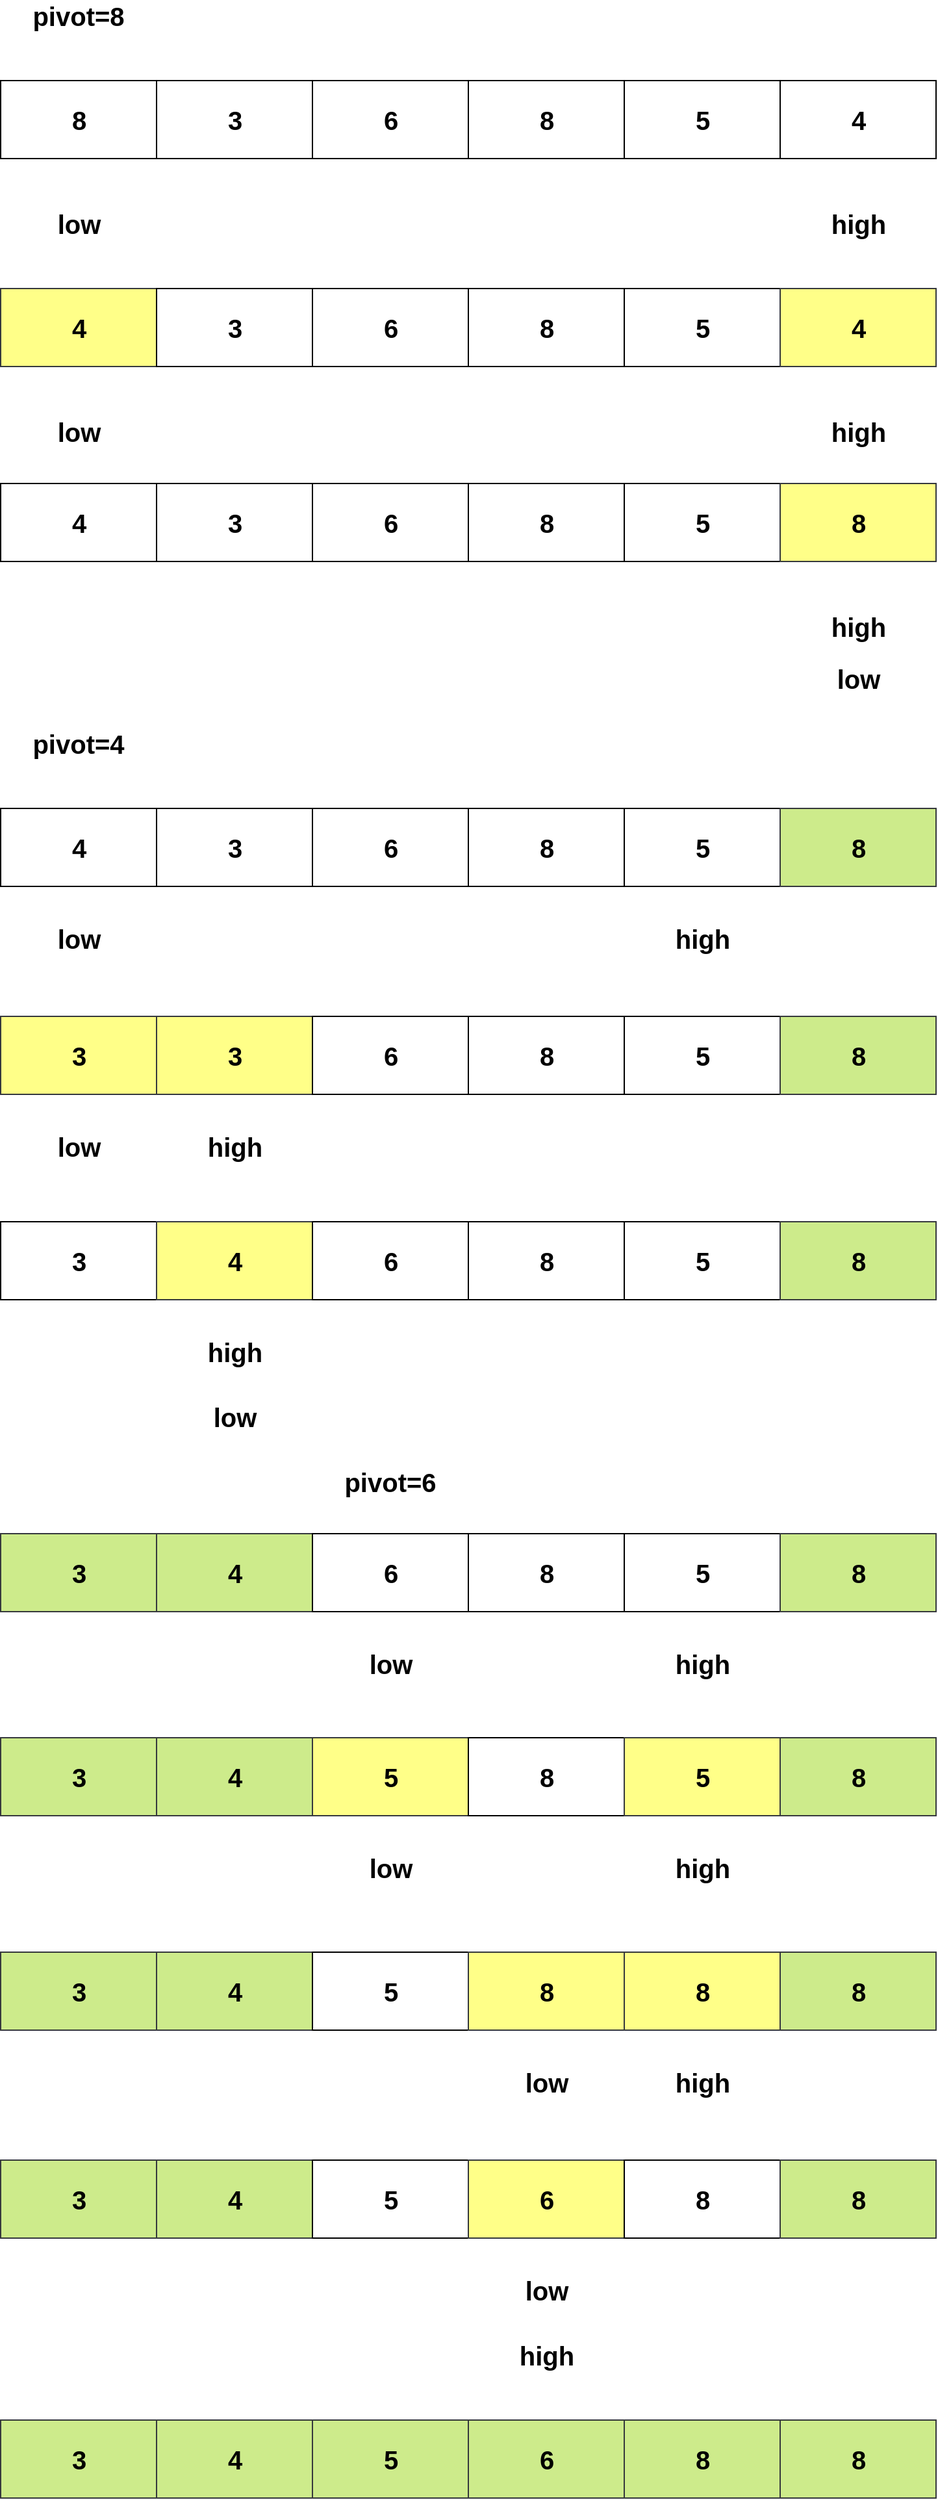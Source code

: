<mxfile version="10.7.3" type="device"><diagram id="3fulMwOjBn9Imf5po2AH" name="第 1 页"><mxGraphModel dx="1245" dy="962" grid="1" gridSize="10" guides="1" tooltips="1" connect="1" arrows="1" fold="1" page="1" pageScale="1" pageWidth="827" pageHeight="1169" math="0" shadow="0"><root><mxCell id="0"/><mxCell id="1" parent="0"/><mxCell id="Jxz5HHXAFQXaq6ewQexg-7" value="pivot=8" style="text;html=1;strokeColor=none;fillColor=none;align=center;verticalAlign=middle;whiteSpace=wrap;rounded=0;fontSize=20;fontStyle=1;container=1;" vertex="1" parent="1"><mxGeometry x="75" y="120" width="77" height="20" as="geometry"/></mxCell><mxCell id="Jxz5HHXAFQXaq6ewQexg-25" value="low" style="text;html=1;strokeColor=none;fillColor=none;align=center;verticalAlign=middle;whiteSpace=wrap;rounded=0;fontSize=20;fontStyle=1" vertex="1" parent="1"><mxGeometry x="693.5" y="630" width="40" height="20" as="geometry"/></mxCell><mxCell id="Jxz5HHXAFQXaq6ewQexg-26" value="high" style="text;html=1;strokeColor=none;fillColor=none;align=center;verticalAlign=middle;whiteSpace=wrap;rounded=0;fontSize=20;fontStyle=1" vertex="1" parent="1"><mxGeometry x="693.5" y="590" width="40" height="20" as="geometry"/></mxCell><mxCell id="Jxz5HHXAFQXaq6ewQexg-35" value="pivot=4" style="text;html=1;strokeColor=none;fillColor=none;align=center;verticalAlign=middle;whiteSpace=wrap;rounded=0;fontSize=20;fontStyle=1" vertex="1" parent="1"><mxGeometry x="75" y="680" width="77" height="20" as="geometry"/></mxCell><mxCell id="Jxz5HHXAFQXaq6ewQexg-50" value="low" style="text;html=1;strokeColor=none;fillColor=none;align=center;verticalAlign=middle;whiteSpace=wrap;rounded=0;fontSize=20;fontStyle=1" vertex="1" parent="1"><mxGeometry x="213.5" y="1198" width="40" height="20" as="geometry"/></mxCell><mxCell id="Jxz5HHXAFQXaq6ewQexg-51" value="high" style="text;html=1;strokeColor=none;fillColor=none;align=center;verticalAlign=middle;whiteSpace=wrap;rounded=0;fontSize=20;fontStyle=1" vertex="1" parent="1"><mxGeometry x="213.5" y="1148" width="40" height="20" as="geometry"/></mxCell><mxCell id="Jxz5HHXAFQXaq6ewQexg-61" value="pivot=6" style="text;html=1;strokeColor=none;fillColor=none;align=center;verticalAlign=middle;whiteSpace=wrap;rounded=0;fontSize=20;fontStyle=1" vertex="1" parent="1"><mxGeometry x="315" y="1248" width="77" height="20" as="geometry"/></mxCell><mxCell id="Jxz5HHXAFQXaq6ewQexg-89" value="low" style="text;html=1;strokeColor=none;fillColor=none;align=center;verticalAlign=middle;whiteSpace=wrap;rounded=0;fontSize=20;fontStyle=1" vertex="1" parent="1"><mxGeometry x="453.5" y="1870" width="40" height="20" as="geometry"/></mxCell><mxCell id="Jxz5HHXAFQXaq6ewQexg-90" value="high" style="text;html=1;strokeColor=none;fillColor=none;align=center;verticalAlign=middle;whiteSpace=wrap;rounded=0;fontSize=20;fontStyle=1" vertex="1" parent="1"><mxGeometry x="453.5" y="1920" width="40" height="20" as="geometry"/></mxCell><mxCell id="Jxz5HHXAFQXaq6ewQexg-97" value="" style="group" vertex="1" connectable="0" parent="1"><mxGeometry x="53.5" y="1980" width="720" height="60" as="geometry"/></mxCell><mxCell id="Jxz5HHXAFQXaq6ewQexg-91" value="3" style="rounded=0;whiteSpace=wrap;html=1;fontSize=20;fontStyle=1;fillColor=#cdeb8b;strokeColor=#36393d;" vertex="1" parent="Jxz5HHXAFQXaq6ewQexg-97"><mxGeometry width="120" height="60" as="geometry"/></mxCell><mxCell id="Jxz5HHXAFQXaq6ewQexg-92" value="4" style="rounded=0;whiteSpace=wrap;html=1;fontSize=20;fontStyle=1;fillColor=#cdeb8b;strokeColor=#36393d;" vertex="1" parent="Jxz5HHXAFQXaq6ewQexg-97"><mxGeometry x="120" width="120" height="60" as="geometry"/></mxCell><mxCell id="Jxz5HHXAFQXaq6ewQexg-93" value="5" style="rounded=0;whiteSpace=wrap;html=1;fontSize=20;fontStyle=1;fillColor=#cdeb8b;strokeColor=#36393d;" vertex="1" parent="Jxz5HHXAFQXaq6ewQexg-97"><mxGeometry x="240" width="120" height="60" as="geometry"/></mxCell><mxCell id="Jxz5HHXAFQXaq6ewQexg-94" value="6" style="rounded=0;whiteSpace=wrap;html=1;fontSize=20;fontStyle=1;fillColor=#cdeb8b;strokeColor=#36393d;" vertex="1" parent="Jxz5HHXAFQXaq6ewQexg-97"><mxGeometry x="360" width="120" height="60" as="geometry"/></mxCell><mxCell id="Jxz5HHXAFQXaq6ewQexg-95" value="8" style="rounded=0;whiteSpace=wrap;html=1;fontSize=20;fontStyle=1;fillColor=#cdeb8b;strokeColor=#36393d;" vertex="1" parent="Jxz5HHXAFQXaq6ewQexg-97"><mxGeometry x="480" width="120" height="60" as="geometry"/></mxCell><mxCell id="Jxz5HHXAFQXaq6ewQexg-96" value="8" style="rounded=0;whiteSpace=wrap;html=1;fontSize=20;fontStyle=1;fillColor=#cdeb8b;strokeColor=#36393d;" vertex="1" parent="Jxz5HHXAFQXaq6ewQexg-97"><mxGeometry x="600" width="120" height="60" as="geometry"/></mxCell><mxCell id="Jxz5HHXAFQXaq6ewQexg-98" value="" style="group" vertex="1" connectable="0" parent="1"><mxGeometry x="53.5" y="1780" width="720" height="60" as="geometry"/></mxCell><mxCell id="Jxz5HHXAFQXaq6ewQexg-83" value="3" style="rounded=0;whiteSpace=wrap;html=1;fontSize=20;fontStyle=1;fillColor=#cdeb8b;strokeColor=#36393d;" vertex="1" parent="Jxz5HHXAFQXaq6ewQexg-98"><mxGeometry width="120" height="60" as="geometry"/></mxCell><mxCell id="Jxz5HHXAFQXaq6ewQexg-84" value="4" style="rounded=0;whiteSpace=wrap;html=1;fontSize=20;fontStyle=1;fillColor=#cdeb8b;strokeColor=#36393d;" vertex="1" parent="Jxz5HHXAFQXaq6ewQexg-98"><mxGeometry x="120" width="120" height="60" as="geometry"/></mxCell><mxCell id="Jxz5HHXAFQXaq6ewQexg-85" value="5" style="rounded=0;whiteSpace=wrap;html=1;fontSize=20;fontStyle=1;" vertex="1" parent="Jxz5HHXAFQXaq6ewQexg-98"><mxGeometry x="240" width="120" height="60" as="geometry"/></mxCell><mxCell id="Jxz5HHXAFQXaq6ewQexg-86" value="6" style="rounded=0;whiteSpace=wrap;html=1;fontSize=20;fontStyle=1;fillColor=#ffff88;strokeColor=#36393d;" vertex="1" parent="Jxz5HHXAFQXaq6ewQexg-98"><mxGeometry x="360" width="120" height="60" as="geometry"/></mxCell><mxCell id="Jxz5HHXAFQXaq6ewQexg-87" value="8" style="rounded=0;whiteSpace=wrap;html=1;fontSize=20;fontStyle=1;" vertex="1" parent="Jxz5HHXAFQXaq6ewQexg-98"><mxGeometry x="480" width="120" height="60" as="geometry"/></mxCell><mxCell id="Jxz5HHXAFQXaq6ewQexg-88" value="8" style="rounded=0;whiteSpace=wrap;html=1;fontSize=20;fontStyle=1;fillColor=#cdeb8b;strokeColor=#36393d;" vertex="1" parent="Jxz5HHXAFQXaq6ewQexg-98"><mxGeometry x="600" width="120" height="60" as="geometry"/></mxCell><mxCell id="Jxz5HHXAFQXaq6ewQexg-99" value="" style="group" vertex="1" connectable="0" parent="1"><mxGeometry x="53.5" y="1620" width="720" height="60" as="geometry"/></mxCell><mxCell id="Jxz5HHXAFQXaq6ewQexg-75" value="3" style="rounded=0;whiteSpace=wrap;html=1;fontSize=20;fontStyle=1;fillColor=#cdeb8b;strokeColor=#36393d;" vertex="1" parent="Jxz5HHXAFQXaq6ewQexg-99"><mxGeometry width="120" height="60" as="geometry"/></mxCell><mxCell id="Jxz5HHXAFQXaq6ewQexg-76" value="4" style="rounded=0;whiteSpace=wrap;html=1;fontSize=20;fontStyle=1;fillColor=#cdeb8b;strokeColor=#36393d;" vertex="1" parent="Jxz5HHXAFQXaq6ewQexg-99"><mxGeometry x="120" width="120" height="60" as="geometry"/></mxCell><mxCell id="Jxz5HHXAFQXaq6ewQexg-77" value="5" style="rounded=0;whiteSpace=wrap;html=1;fontSize=20;fontStyle=1;" vertex="1" parent="Jxz5HHXAFQXaq6ewQexg-99"><mxGeometry x="240" width="120" height="60" as="geometry"/></mxCell><mxCell id="Jxz5HHXAFQXaq6ewQexg-78" value="8" style="rounded=0;whiteSpace=wrap;html=1;fontSize=20;fontStyle=1;fillColor=#ffff88;strokeColor=#36393d;" vertex="1" parent="Jxz5HHXAFQXaq6ewQexg-99"><mxGeometry x="360" width="120" height="60" as="geometry"/></mxCell><mxCell id="Jxz5HHXAFQXaq6ewQexg-79" value="8" style="rounded=0;whiteSpace=wrap;html=1;fontSize=20;fontStyle=1;fillColor=#ffff88;strokeColor=#36393d;" vertex="1" parent="Jxz5HHXAFQXaq6ewQexg-99"><mxGeometry x="480" width="120" height="60" as="geometry"/></mxCell><mxCell id="Jxz5HHXAFQXaq6ewQexg-80" value="8" style="rounded=0;whiteSpace=wrap;html=1;fontSize=20;fontStyle=1;fillColor=#cdeb8b;strokeColor=#36393d;" vertex="1" parent="Jxz5HHXAFQXaq6ewQexg-99"><mxGeometry x="600" width="120" height="60" as="geometry"/></mxCell><mxCell id="Jxz5HHXAFQXaq6ewQexg-100" value="" style="group" vertex="1" connectable="0" parent="1"><mxGeometry x="453.5" y="1710" width="160" height="20" as="geometry"/></mxCell><mxCell id="Jxz5HHXAFQXaq6ewQexg-81" value="low" style="text;html=1;strokeColor=none;fillColor=none;align=center;verticalAlign=middle;whiteSpace=wrap;rounded=0;fontSize=20;fontStyle=1" vertex="1" parent="Jxz5HHXAFQXaq6ewQexg-100"><mxGeometry width="40" height="20" as="geometry"/></mxCell><mxCell id="Jxz5HHXAFQXaq6ewQexg-82" value="high" style="text;html=1;strokeColor=none;fillColor=none;align=center;verticalAlign=middle;whiteSpace=wrap;rounded=0;fontSize=20;fontStyle=1" vertex="1" parent="Jxz5HHXAFQXaq6ewQexg-100"><mxGeometry x="120" width="40" height="20" as="geometry"/></mxCell><mxCell id="Jxz5HHXAFQXaq6ewQexg-101" value="" style="group" vertex="1" connectable="0" parent="1"><mxGeometry x="333.5" y="1545" width="280" height="20" as="geometry"/></mxCell><mxCell id="Jxz5HHXAFQXaq6ewQexg-72" value="low" style="text;html=1;strokeColor=none;fillColor=none;align=center;verticalAlign=middle;whiteSpace=wrap;rounded=0;fontSize=20;fontStyle=1" vertex="1" parent="Jxz5HHXAFQXaq6ewQexg-101"><mxGeometry width="40" height="20" as="geometry"/></mxCell><mxCell id="Jxz5HHXAFQXaq6ewQexg-73" value="high" style="text;html=1;strokeColor=none;fillColor=none;align=center;verticalAlign=middle;whiteSpace=wrap;rounded=0;fontSize=20;fontStyle=1" vertex="1" parent="Jxz5HHXAFQXaq6ewQexg-101"><mxGeometry x="240" width="40" height="20" as="geometry"/></mxCell><mxCell id="Jxz5HHXAFQXaq6ewQexg-102" value="" style="group" vertex="1" connectable="0" parent="1"><mxGeometry x="53.5" y="1455" width="720" height="60" as="geometry"/></mxCell><mxCell id="Jxz5HHXAFQXaq6ewQexg-66" value="3" style="rounded=0;whiteSpace=wrap;html=1;fontSize=20;fontStyle=1;fillColor=#cdeb8b;strokeColor=#36393d;" vertex="1" parent="Jxz5HHXAFQXaq6ewQexg-102"><mxGeometry width="120" height="60" as="geometry"/></mxCell><mxCell id="Jxz5HHXAFQXaq6ewQexg-67" value="4" style="rounded=0;whiteSpace=wrap;html=1;fontSize=20;fontStyle=1;fillColor=#cdeb8b;strokeColor=#36393d;" vertex="1" parent="Jxz5HHXAFQXaq6ewQexg-102"><mxGeometry x="120" width="120" height="60" as="geometry"/></mxCell><mxCell id="Jxz5HHXAFQXaq6ewQexg-68" value="5" style="rounded=0;whiteSpace=wrap;html=1;fontSize=20;fontStyle=1;fillColor=#ffff88;strokeColor=#36393d;" vertex="1" parent="Jxz5HHXAFQXaq6ewQexg-102"><mxGeometry x="240" width="120" height="60" as="geometry"/></mxCell><mxCell id="Jxz5HHXAFQXaq6ewQexg-69" value="8" style="rounded=0;whiteSpace=wrap;html=1;fontSize=20;fontStyle=1" vertex="1" parent="Jxz5HHXAFQXaq6ewQexg-102"><mxGeometry x="360" width="120" height="60" as="geometry"/></mxCell><mxCell id="Jxz5HHXAFQXaq6ewQexg-70" value="5" style="rounded=0;whiteSpace=wrap;html=1;fontSize=20;fontStyle=1;fillColor=#ffff88;strokeColor=#36393d;" vertex="1" parent="Jxz5HHXAFQXaq6ewQexg-102"><mxGeometry x="480" width="120" height="60" as="geometry"/></mxCell><mxCell id="Jxz5HHXAFQXaq6ewQexg-71" value="8" style="rounded=0;whiteSpace=wrap;html=1;fontSize=20;fontStyle=1;fillColor=#cdeb8b;strokeColor=#36393d;" vertex="1" parent="Jxz5HHXAFQXaq6ewQexg-102"><mxGeometry x="600" width="120" height="60" as="geometry"/></mxCell><mxCell id="Jxz5HHXAFQXaq6ewQexg-103" value="" style="group" vertex="1" connectable="0" parent="1"><mxGeometry x="333.5" y="1388" width="280" height="20" as="geometry"/></mxCell><mxCell id="Jxz5HHXAFQXaq6ewQexg-59" value="low" style="text;html=1;strokeColor=none;fillColor=none;align=center;verticalAlign=middle;whiteSpace=wrap;rounded=0;fontSize=20;fontStyle=1" vertex="1" parent="Jxz5HHXAFQXaq6ewQexg-103"><mxGeometry width="40" height="20" as="geometry"/></mxCell><mxCell id="Jxz5HHXAFQXaq6ewQexg-60" value="high" style="text;html=1;strokeColor=none;fillColor=none;align=center;verticalAlign=middle;whiteSpace=wrap;rounded=0;fontSize=20;fontStyle=1" vertex="1" parent="Jxz5HHXAFQXaq6ewQexg-103"><mxGeometry x="240" width="40" height="20" as="geometry"/></mxCell><mxCell id="Jxz5HHXAFQXaq6ewQexg-104" value="" style="group" vertex="1" connectable="0" parent="1"><mxGeometry x="53.5" y="1298" width="720" height="60" as="geometry"/></mxCell><mxCell id="Jxz5HHXAFQXaq6ewQexg-53" value="3" style="rounded=0;whiteSpace=wrap;html=1;fontSize=20;fontStyle=1;fillColor=#cdeb8b;strokeColor=#36393d;" vertex="1" parent="Jxz5HHXAFQXaq6ewQexg-104"><mxGeometry width="120" height="60" as="geometry"/></mxCell><mxCell id="Jxz5HHXAFQXaq6ewQexg-54" value="4" style="rounded=0;whiteSpace=wrap;html=1;fontSize=20;fontStyle=1;fillColor=#cdeb8b;strokeColor=#36393d;" vertex="1" parent="Jxz5HHXAFQXaq6ewQexg-104"><mxGeometry x="120" width="120" height="60" as="geometry"/></mxCell><mxCell id="Jxz5HHXAFQXaq6ewQexg-55" value="6" style="rounded=0;whiteSpace=wrap;html=1;fontSize=20;fontStyle=1" vertex="1" parent="Jxz5HHXAFQXaq6ewQexg-104"><mxGeometry x="240" width="120" height="60" as="geometry"/></mxCell><mxCell id="Jxz5HHXAFQXaq6ewQexg-56" value="8" style="rounded=0;whiteSpace=wrap;html=1;fontSize=20;fontStyle=1" vertex="1" parent="Jxz5HHXAFQXaq6ewQexg-104"><mxGeometry x="360" width="120" height="60" as="geometry"/></mxCell><mxCell id="Jxz5HHXAFQXaq6ewQexg-57" value="5" style="rounded=0;whiteSpace=wrap;html=1;fontSize=20;fontStyle=1" vertex="1" parent="Jxz5HHXAFQXaq6ewQexg-104"><mxGeometry x="480" width="120" height="60" as="geometry"/></mxCell><mxCell id="Jxz5HHXAFQXaq6ewQexg-58" value="8" style="rounded=0;whiteSpace=wrap;html=1;fontSize=20;fontStyle=1;fillColor=#cdeb8b;strokeColor=#36393d;" vertex="1" parent="Jxz5HHXAFQXaq6ewQexg-104"><mxGeometry x="600" width="120" height="60" as="geometry"/></mxCell><mxCell id="Jxz5HHXAFQXaq6ewQexg-105" value="" style="group" vertex="1" connectable="0" parent="1"><mxGeometry x="53.5" y="1058" width="720" height="60" as="geometry"/></mxCell><mxCell id="Jxz5HHXAFQXaq6ewQexg-44" value="3" style="rounded=0;whiteSpace=wrap;html=1;fontSize=20;fontStyle=1;" vertex="1" parent="Jxz5HHXAFQXaq6ewQexg-105"><mxGeometry width="120" height="60" as="geometry"/></mxCell><mxCell id="Jxz5HHXAFQXaq6ewQexg-45" value="4" style="rounded=0;whiteSpace=wrap;html=1;fontSize=20;fontStyle=1;fillColor=#ffff88;strokeColor=#36393d;" vertex="1" parent="Jxz5HHXAFQXaq6ewQexg-105"><mxGeometry x="120" width="120" height="60" as="geometry"/></mxCell><mxCell id="Jxz5HHXAFQXaq6ewQexg-46" value="6" style="rounded=0;whiteSpace=wrap;html=1;fontSize=20;fontStyle=1" vertex="1" parent="Jxz5HHXAFQXaq6ewQexg-105"><mxGeometry x="240" width="120" height="60" as="geometry"/></mxCell><mxCell id="Jxz5HHXAFQXaq6ewQexg-47" value="8" style="rounded=0;whiteSpace=wrap;html=1;fontSize=20;fontStyle=1" vertex="1" parent="Jxz5HHXAFQXaq6ewQexg-105"><mxGeometry x="360" width="120" height="60" as="geometry"/></mxCell><mxCell id="Jxz5HHXAFQXaq6ewQexg-48" value="5" style="rounded=0;whiteSpace=wrap;html=1;fontSize=20;fontStyle=1" vertex="1" parent="Jxz5HHXAFQXaq6ewQexg-105"><mxGeometry x="480" width="120" height="60" as="geometry"/></mxCell><mxCell id="Jxz5HHXAFQXaq6ewQexg-49" value="8" style="rounded=0;whiteSpace=wrap;html=1;fontSize=20;fontStyle=1;fillColor=#cdeb8b;strokeColor=#36393d;" vertex="1" parent="Jxz5HHXAFQXaq6ewQexg-105"><mxGeometry x="600" width="120" height="60" as="geometry"/></mxCell><mxCell id="Jxz5HHXAFQXaq6ewQexg-106" value="" style="group" vertex="1" connectable="0" parent="1"><mxGeometry x="94" y="990" width="159.5" height="20" as="geometry"/></mxCell><mxCell id="Jxz5HHXAFQXaq6ewQexg-42" value="low" style="text;html=1;strokeColor=none;fillColor=none;align=center;verticalAlign=middle;whiteSpace=wrap;rounded=0;fontSize=20;fontStyle=1" vertex="1" parent="Jxz5HHXAFQXaq6ewQexg-106"><mxGeometry width="40" height="20" as="geometry"/></mxCell><mxCell id="Jxz5HHXAFQXaq6ewQexg-43" value="high" style="text;html=1;strokeColor=none;fillColor=none;align=center;verticalAlign=middle;whiteSpace=wrap;rounded=0;fontSize=20;fontStyle=1" vertex="1" parent="Jxz5HHXAFQXaq6ewQexg-106"><mxGeometry x="119.5" width="40" height="20" as="geometry"/></mxCell><mxCell id="Jxz5HHXAFQXaq6ewQexg-107" value="" style="group" vertex="1" connectable="0" parent="1"><mxGeometry x="53.5" y="900" width="720" height="60" as="geometry"/></mxCell><mxCell id="Jxz5HHXAFQXaq6ewQexg-36" value="3" style="rounded=0;whiteSpace=wrap;html=1;fontSize=20;fontStyle=1;fillColor=#ffff88;strokeColor=#36393d;" vertex="1" parent="Jxz5HHXAFQXaq6ewQexg-107"><mxGeometry width="120" height="60" as="geometry"/></mxCell><mxCell id="Jxz5HHXAFQXaq6ewQexg-37" value="3" style="rounded=0;whiteSpace=wrap;html=1;fontSize=20;fontStyle=1;fillColor=#ffff88;strokeColor=#36393d;" vertex="1" parent="Jxz5HHXAFQXaq6ewQexg-107"><mxGeometry x="120" width="120" height="60" as="geometry"/></mxCell><mxCell id="Jxz5HHXAFQXaq6ewQexg-38" value="6" style="rounded=0;whiteSpace=wrap;html=1;fontSize=20;fontStyle=1" vertex="1" parent="Jxz5HHXAFQXaq6ewQexg-107"><mxGeometry x="240" width="120" height="60" as="geometry"/></mxCell><mxCell id="Jxz5HHXAFQXaq6ewQexg-39" value="8" style="rounded=0;whiteSpace=wrap;html=1;fontSize=20;fontStyle=1" vertex="1" parent="Jxz5HHXAFQXaq6ewQexg-107"><mxGeometry x="360" width="120" height="60" as="geometry"/></mxCell><mxCell id="Jxz5HHXAFQXaq6ewQexg-40" value="5" style="rounded=0;whiteSpace=wrap;html=1;fontSize=20;fontStyle=1" vertex="1" parent="Jxz5HHXAFQXaq6ewQexg-107"><mxGeometry x="480" width="120" height="60" as="geometry"/></mxCell><mxCell id="Jxz5HHXAFQXaq6ewQexg-41" value="8" style="rounded=0;whiteSpace=wrap;html=1;fontSize=20;fontStyle=1;fillColor=#cdeb8b;strokeColor=#36393d;" vertex="1" parent="Jxz5HHXAFQXaq6ewQexg-107"><mxGeometry x="600" width="120" height="60" as="geometry"/></mxCell><mxCell id="Jxz5HHXAFQXaq6ewQexg-108" value="" style="group" vertex="1" connectable="0" parent="1"><mxGeometry x="94" y="830" width="519.5" height="20" as="geometry"/></mxCell><mxCell id="Jxz5HHXAFQXaq6ewQexg-33" value="low" style="text;html=1;strokeColor=none;fillColor=none;align=center;verticalAlign=middle;whiteSpace=wrap;rounded=0;fontSize=20;fontStyle=1" vertex="1" parent="Jxz5HHXAFQXaq6ewQexg-108"><mxGeometry width="40" height="20" as="geometry"/></mxCell><mxCell id="Jxz5HHXAFQXaq6ewQexg-34" value="high" style="text;html=1;strokeColor=none;fillColor=none;align=center;verticalAlign=middle;whiteSpace=wrap;rounded=0;fontSize=20;fontStyle=1" vertex="1" parent="Jxz5HHXAFQXaq6ewQexg-108"><mxGeometry x="479.5" width="40" height="20" as="geometry"/></mxCell><mxCell id="Jxz5HHXAFQXaq6ewQexg-109" value="" style="group" vertex="1" connectable="0" parent="1"><mxGeometry x="53.5" y="740" width="720" height="60" as="geometry"/></mxCell><mxCell id="Jxz5HHXAFQXaq6ewQexg-27" value="4" style="rounded=0;whiteSpace=wrap;html=1;fontSize=20;fontStyle=1;" vertex="1" parent="Jxz5HHXAFQXaq6ewQexg-109"><mxGeometry width="120" height="60" as="geometry"/></mxCell><mxCell id="Jxz5HHXAFQXaq6ewQexg-28" value="3" style="rounded=0;whiteSpace=wrap;html=1;fontSize=20;fontStyle=1" vertex="1" parent="Jxz5HHXAFQXaq6ewQexg-109"><mxGeometry x="120" width="120" height="60" as="geometry"/></mxCell><mxCell id="Jxz5HHXAFQXaq6ewQexg-29" value="6" style="rounded=0;whiteSpace=wrap;html=1;fontSize=20;fontStyle=1" vertex="1" parent="Jxz5HHXAFQXaq6ewQexg-109"><mxGeometry x="240" width="120" height="60" as="geometry"/></mxCell><mxCell id="Jxz5HHXAFQXaq6ewQexg-30" value="8" style="rounded=0;whiteSpace=wrap;html=1;fontSize=20;fontStyle=1" vertex="1" parent="Jxz5HHXAFQXaq6ewQexg-109"><mxGeometry x="360" width="120" height="60" as="geometry"/></mxCell><mxCell id="Jxz5HHXAFQXaq6ewQexg-31" value="5" style="rounded=0;whiteSpace=wrap;html=1;fontSize=20;fontStyle=1" vertex="1" parent="Jxz5HHXAFQXaq6ewQexg-109"><mxGeometry x="480" width="120" height="60" as="geometry"/></mxCell><mxCell id="Jxz5HHXAFQXaq6ewQexg-32" value="8" style="rounded=0;whiteSpace=wrap;html=1;fontSize=20;fontStyle=1;fillColor=#cdeb8b;strokeColor=#36393d;" vertex="1" parent="Jxz5HHXAFQXaq6ewQexg-109"><mxGeometry x="600" width="120" height="60" as="geometry"/></mxCell><mxCell id="Jxz5HHXAFQXaq6ewQexg-110" value="" style="group" vertex="1" connectable="0" parent="1"><mxGeometry x="53.5" y="490" width="720" height="60" as="geometry"/></mxCell><mxCell id="Jxz5HHXAFQXaq6ewQexg-19" value="4" style="rounded=0;whiteSpace=wrap;html=1;fontSize=20;fontStyle=1;" vertex="1" parent="Jxz5HHXAFQXaq6ewQexg-110"><mxGeometry width="120" height="60" as="geometry"/></mxCell><mxCell id="Jxz5HHXAFQXaq6ewQexg-20" value="3" style="rounded=0;whiteSpace=wrap;html=1;fontSize=20;fontStyle=1" vertex="1" parent="Jxz5HHXAFQXaq6ewQexg-110"><mxGeometry x="120" width="120" height="60" as="geometry"/></mxCell><mxCell id="Jxz5HHXAFQXaq6ewQexg-21" value="6" style="rounded=0;whiteSpace=wrap;html=1;fontSize=20;fontStyle=1" vertex="1" parent="Jxz5HHXAFQXaq6ewQexg-110"><mxGeometry x="240" width="120" height="60" as="geometry"/></mxCell><mxCell id="Jxz5HHXAFQXaq6ewQexg-22" value="8" style="rounded=0;whiteSpace=wrap;html=1;fontSize=20;fontStyle=1" vertex="1" parent="Jxz5HHXAFQXaq6ewQexg-110"><mxGeometry x="360" width="120" height="60" as="geometry"/></mxCell><mxCell id="Jxz5HHXAFQXaq6ewQexg-23" value="5" style="rounded=0;whiteSpace=wrap;html=1;fontSize=20;fontStyle=1" vertex="1" parent="Jxz5HHXAFQXaq6ewQexg-110"><mxGeometry x="480" width="120" height="60" as="geometry"/></mxCell><mxCell id="Jxz5HHXAFQXaq6ewQexg-24" value="8" style="rounded=0;whiteSpace=wrap;html=1;fontSize=20;fontStyle=1;fillColor=#ffff88;strokeColor=#36393d;" vertex="1" parent="Jxz5HHXAFQXaq6ewQexg-110"><mxGeometry x="600" width="120" height="60" as="geometry"/></mxCell><mxCell id="Jxz5HHXAFQXaq6ewQexg-111" value="" style="group" vertex="1" connectable="0" parent="1"><mxGeometry x="94" y="440" width="639.5" height="20" as="geometry"/></mxCell><mxCell id="Jxz5HHXAFQXaq6ewQexg-17" value="low" style="text;html=1;strokeColor=none;fillColor=none;align=center;verticalAlign=middle;whiteSpace=wrap;rounded=0;fontSize=20;fontStyle=1" vertex="1" parent="Jxz5HHXAFQXaq6ewQexg-111"><mxGeometry width="40" height="20" as="geometry"/></mxCell><mxCell id="Jxz5HHXAFQXaq6ewQexg-18" value="high" style="text;html=1;strokeColor=none;fillColor=none;align=center;verticalAlign=middle;whiteSpace=wrap;rounded=0;fontSize=20;fontStyle=1" vertex="1" parent="Jxz5HHXAFQXaq6ewQexg-111"><mxGeometry x="599.5" width="40" height="20" as="geometry"/></mxCell><mxCell id="Jxz5HHXAFQXaq6ewQexg-112" value="" style="group" vertex="1" connectable="0" parent="1"><mxGeometry x="53.5" y="340" width="720" height="60" as="geometry"/></mxCell><mxCell id="Jxz5HHXAFQXaq6ewQexg-11" value="4" style="rounded=0;whiteSpace=wrap;html=1;fontSize=20;fontStyle=1;fillColor=#ffff88;strokeColor=#36393d;" vertex="1" parent="Jxz5HHXAFQXaq6ewQexg-112"><mxGeometry width="120" height="60" as="geometry"/></mxCell><mxCell id="Jxz5HHXAFQXaq6ewQexg-12" value="3" style="rounded=0;whiteSpace=wrap;html=1;fontSize=20;fontStyle=1" vertex="1" parent="Jxz5HHXAFQXaq6ewQexg-112"><mxGeometry x="120" width="120" height="60" as="geometry"/></mxCell><mxCell id="Jxz5HHXAFQXaq6ewQexg-13" value="6" style="rounded=0;whiteSpace=wrap;html=1;fontSize=20;fontStyle=1" vertex="1" parent="Jxz5HHXAFQXaq6ewQexg-112"><mxGeometry x="240" width="120" height="60" as="geometry"/></mxCell><mxCell id="Jxz5HHXAFQXaq6ewQexg-14" value="8" style="rounded=0;whiteSpace=wrap;html=1;fontSize=20;fontStyle=1" vertex="1" parent="Jxz5HHXAFQXaq6ewQexg-112"><mxGeometry x="360" width="120" height="60" as="geometry"/></mxCell><mxCell id="Jxz5HHXAFQXaq6ewQexg-15" value="5" style="rounded=0;whiteSpace=wrap;html=1;fontSize=20;fontStyle=1" vertex="1" parent="Jxz5HHXAFQXaq6ewQexg-112"><mxGeometry x="480" width="120" height="60" as="geometry"/></mxCell><mxCell id="Jxz5HHXAFQXaq6ewQexg-16" value="4" style="rounded=0;whiteSpace=wrap;html=1;fontSize=20;fontStyle=1;fillColor=#ffff88;strokeColor=#36393d;" vertex="1" parent="Jxz5HHXAFQXaq6ewQexg-112"><mxGeometry x="600" width="120" height="60" as="geometry"/></mxCell><mxCell id="Jxz5HHXAFQXaq6ewQexg-115" value="" style="group" vertex="1" connectable="0" parent="1"><mxGeometry x="94" y="280" width="639.5" height="20" as="geometry"/></mxCell><mxCell id="Jxz5HHXAFQXaq6ewQexg-8" value="low" style="text;html=1;strokeColor=none;fillColor=none;align=center;verticalAlign=middle;whiteSpace=wrap;rounded=0;fontSize=20;fontStyle=1" vertex="1" parent="Jxz5HHXAFQXaq6ewQexg-115"><mxGeometry width="40" height="20" as="geometry"/></mxCell><mxCell id="Jxz5HHXAFQXaq6ewQexg-9" value="high" style="text;html=1;strokeColor=none;fillColor=none;align=center;verticalAlign=middle;whiteSpace=wrap;rounded=0;fontSize=20;fontStyle=1" vertex="1" parent="Jxz5HHXAFQXaq6ewQexg-115"><mxGeometry x="599.5" width="40" height="20" as="geometry"/></mxCell><mxCell id="Jxz5HHXAFQXaq6ewQexg-116" value="" style="group" vertex="1" connectable="0" parent="1"><mxGeometry x="53.5" y="180" width="720" height="60" as="geometry"/></mxCell><mxCell id="Jxz5HHXAFQXaq6ewQexg-1" value="8" style="rounded=0;whiteSpace=wrap;html=1;fontSize=20;fontStyle=1" vertex="1" parent="Jxz5HHXAFQXaq6ewQexg-116"><mxGeometry width="120" height="60" as="geometry"/></mxCell><mxCell id="Jxz5HHXAFQXaq6ewQexg-2" value="3" style="rounded=0;whiteSpace=wrap;html=1;fontSize=20;fontStyle=1" vertex="1" parent="Jxz5HHXAFQXaq6ewQexg-116"><mxGeometry x="120" width="120" height="60" as="geometry"/></mxCell><mxCell id="Jxz5HHXAFQXaq6ewQexg-3" value="6" style="rounded=0;whiteSpace=wrap;html=1;fontSize=20;fontStyle=1" vertex="1" parent="Jxz5HHXAFQXaq6ewQexg-116"><mxGeometry x="240" width="120" height="60" as="geometry"/></mxCell><mxCell id="Jxz5HHXAFQXaq6ewQexg-4" value="8" style="rounded=0;whiteSpace=wrap;html=1;fontSize=20;fontStyle=1" vertex="1" parent="Jxz5HHXAFQXaq6ewQexg-116"><mxGeometry x="360" width="120" height="60" as="geometry"/></mxCell><mxCell id="Jxz5HHXAFQXaq6ewQexg-5" value="5" style="rounded=0;whiteSpace=wrap;html=1;fontSize=20;fontStyle=1" vertex="1" parent="Jxz5HHXAFQXaq6ewQexg-116"><mxGeometry x="480" width="120" height="60" as="geometry"/></mxCell><mxCell id="Jxz5HHXAFQXaq6ewQexg-6" value="4" style="rounded=0;whiteSpace=wrap;html=1;fontSize=20;fontStyle=1" vertex="1" parent="Jxz5HHXAFQXaq6ewQexg-116"><mxGeometry x="600" width="120" height="60" as="geometry"/></mxCell></root></mxGraphModel></diagram></mxfile>